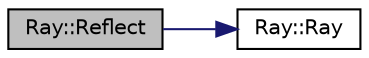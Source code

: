 digraph "Ray::Reflect"
{
 // LATEX_PDF_SIZE
  edge [fontname="Helvetica",fontsize="10",labelfontname="Helvetica",labelfontsize="10"];
  node [fontname="Helvetica",fontsize="10",shape=record];
  rankdir="LR";
  Node1 [label="Ray::Reflect",height=0.2,width=0.4,color="black", fillcolor="grey75", style="filled", fontcolor="black",tooltip="Compute the reflected ray from a ray hitting a surface."];
  Node1 -> Node2 [color="midnightblue",fontsize="10",style="solid",fontname="Helvetica"];
  Node2 [label="Ray::Ray",height=0.2,width=0.4,color="black", fillcolor="white", style="filled",URL="$class_ray.html#a2e3d2c29f2df4ab3da10da79d4acb852",tooltip="Empty."];
}
